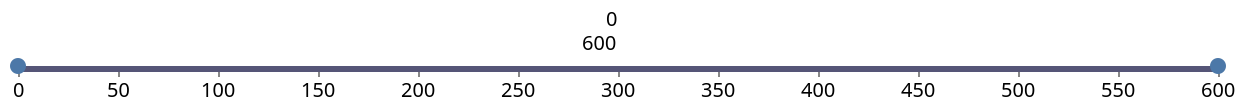 {
  "$schema": "https://vega.github.io/schema/vega/v5.json",
  "description": "A timeline visualization with a custom range from 0 to 600.",
  "width": 600,
  "height": 20,
  "padding": 5,
  "signals": [
    { "name": "timeExtent", "value": [0, 600] },
    {
      "name": "brush", "update": "timeExtent",
      "on": [
        {
          "events":"mousedown",
          "update": "[invert('timeScale', x()), invert('timeScale', x())]"
        },
        {
          "events": "[mousedown, window:mouseup] > window:mousemove!",
          "update": 
          "[clamp(min(anchor, invert('timeScale', x())),0,width), clamp(max(anchor, invert('timeScale', x())),0,width)]"
        }
      ]
    },
    {
      "name": "anchor", "value": 0,
      "on": [
        {
          "events": "mousedown!",
          "update": "invert('timeScale', x())"
        }
      ]
    }
  ],
  
  "data": [
    {
      "name": "timeLine",
      "values": [
        {
          "label": "interval",
          "enter": 0,
          "leave": 600
        }
      ]
    }
  ],

  "scales": [
    {
      "name": "timeScale",
      "type": "linear",
      "round": true,
      "domain": {"signal": "timeExtent"},
      "range": "width"
    }
  ],

  "axes": [
    {"orient": "bottom", "scale": "timeScale", "format": "d"}
  ],

  "marks": [
    {
      "type": "rect",
      "from": {"data": "timeLine"},
      "encode": {
        "enter": {
          "x": {"scale": "timeScale", "field": "enter"},
          "x2": {"scale": "timeScale", "field": "leave"},
          "y": {"value": 20},
          "height": {"value": 3},
          "fill": {"value": "#557"}
        }
      }
    },
    {
      "type": "symbol",
      "encode": {
        "enter": {
          "x": {"value": 0},
          "y": {"value": 20}
        },
        "update":{
          "x": {"signal": "scale('timeScale', brush[0])"}
        }
      }
    },
    {
      "type": "symbol",
      "encode": {
        "enter": {
          "x": {"value": 600},
          "y": {"value": 20}
        },
        "update":{
          "x": {"signal": "scale('timeScale', brush[1])"}
        }
      }
    },
    {
      "type": "text",
      "encode": {
        "update": {
          "x": {"value": 300},
          "y": {"value": 0},
          "fill": {"value": "black"},
          "fontSize": {"value": 10},
          "align": {"value": "right"},
          "text": {"signal": "brush"}
        }
      }
    }
  ]
}
